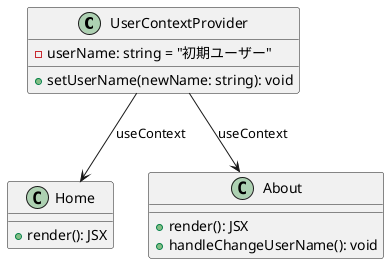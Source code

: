 @startuml
class UserContextProvider {
    - userName: string = "初期ユーザー"
    + setUserName(newName: string): void
}

class Home {
    + render(): JSX
}

class About {
    + render(): JSX
    + handleChangeUserName(): void
}

UserContextProvider --> Home : useContext
UserContextProvider --> About : useContext
@enduml
